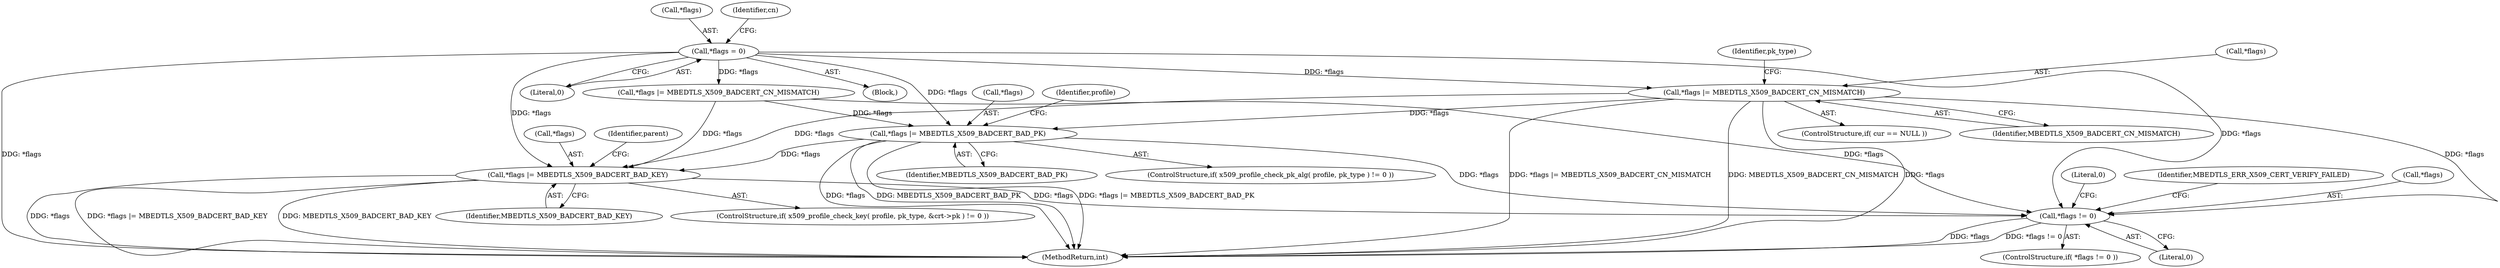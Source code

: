 digraph "0_mbedtls_d15795acd5074e0b44e71f7ede8bdfe1b48591fc@pointer" {
"1000233" [label="(Call,*flags |= MBEDTLS_X509_BADCERT_CN_MISMATCH)"];
"1000137" [label="(Call,*flags = 0)"];
"1000329" [label="(Call,*flags |= MBEDTLS_X509_BADCERT_BAD_PK)"];
"1000343" [label="(Call,*flags |= MBEDTLS_X509_BADCERT_BAD_KEY)"];
"1000466" [label="(Call,*flags != 0)"];
"1000138" [label="(Call,*flags)"];
"1000317" [label="(Identifier,pk_type)"];
"1000465" [label="(ControlStructure,if( *flags != 0 ))"];
"1000229" [label="(ControlStructure,if( cur == NULL ))"];
"1000236" [label="(Identifier,MBEDTLS_X509_BADCERT_CN_MISMATCH)"];
"1000140" [label="(Literal,0)"];
"1000143" [label="(Identifier,cn)"];
"1000473" [label="(Literal,0)"];
"1000330" [label="(Call,*flags)"];
"1000329" [label="(Call,*flags |= MBEDTLS_X509_BADCERT_BAD_PK)"];
"1000471" [label="(Identifier,MBEDTLS_ERR_X509_CERT_VERIFY_FAILED)"];
"1000312" [label="(Call,*flags |= MBEDTLS_X509_BADCERT_CN_MISMATCH)"];
"1000323" [label="(ControlStructure,if( x509_profile_check_pk_alg( profile, pk_type ) != 0 ))"];
"1000466" [label="(Call,*flags != 0)"];
"1000469" [label="(Literal,0)"];
"1000113" [label="(Block,)"];
"1000346" [label="(Identifier,MBEDTLS_X509_BADCERT_BAD_KEY)"];
"1000344" [label="(Call,*flags)"];
"1000349" [label="(Identifier,parent)"];
"1000467" [label="(Call,*flags)"];
"1000233" [label="(Call,*flags |= MBEDTLS_X509_BADCERT_CN_MISMATCH)"];
"1000343" [label="(Call,*flags |= MBEDTLS_X509_BADCERT_BAD_KEY)"];
"1000336" [label="(Identifier,profile)"];
"1000332" [label="(Identifier,MBEDTLS_X509_BADCERT_BAD_PK)"];
"1000137" [label="(Call,*flags = 0)"];
"1000333" [label="(ControlStructure,if( x509_profile_check_key( profile, pk_type, &crt->pk ) != 0 ))"];
"1000474" [label="(MethodReturn,int)"];
"1000234" [label="(Call,*flags)"];
"1000233" -> "1000229"  [label="AST: "];
"1000233" -> "1000236"  [label="CFG: "];
"1000234" -> "1000233"  [label="AST: "];
"1000236" -> "1000233"  [label="AST: "];
"1000317" -> "1000233"  [label="CFG: "];
"1000233" -> "1000474"  [label="DDG: *flags |= MBEDTLS_X509_BADCERT_CN_MISMATCH"];
"1000233" -> "1000474"  [label="DDG: MBEDTLS_X509_BADCERT_CN_MISMATCH"];
"1000233" -> "1000474"  [label="DDG: *flags"];
"1000137" -> "1000233"  [label="DDG: *flags"];
"1000233" -> "1000329"  [label="DDG: *flags"];
"1000233" -> "1000343"  [label="DDG: *flags"];
"1000233" -> "1000466"  [label="DDG: *flags"];
"1000137" -> "1000113"  [label="AST: "];
"1000137" -> "1000140"  [label="CFG: "];
"1000138" -> "1000137"  [label="AST: "];
"1000140" -> "1000137"  [label="AST: "];
"1000143" -> "1000137"  [label="CFG: "];
"1000137" -> "1000474"  [label="DDG: *flags"];
"1000137" -> "1000312"  [label="DDG: *flags"];
"1000137" -> "1000329"  [label="DDG: *flags"];
"1000137" -> "1000343"  [label="DDG: *flags"];
"1000137" -> "1000466"  [label="DDG: *flags"];
"1000329" -> "1000323"  [label="AST: "];
"1000329" -> "1000332"  [label="CFG: "];
"1000330" -> "1000329"  [label="AST: "];
"1000332" -> "1000329"  [label="AST: "];
"1000336" -> "1000329"  [label="CFG: "];
"1000329" -> "1000474"  [label="DDG: MBEDTLS_X509_BADCERT_BAD_PK"];
"1000329" -> "1000474"  [label="DDG: *flags |= MBEDTLS_X509_BADCERT_BAD_PK"];
"1000329" -> "1000474"  [label="DDG: *flags"];
"1000312" -> "1000329"  [label="DDG: *flags"];
"1000329" -> "1000343"  [label="DDG: *flags"];
"1000329" -> "1000466"  [label="DDG: *flags"];
"1000343" -> "1000333"  [label="AST: "];
"1000343" -> "1000346"  [label="CFG: "];
"1000344" -> "1000343"  [label="AST: "];
"1000346" -> "1000343"  [label="AST: "];
"1000349" -> "1000343"  [label="CFG: "];
"1000343" -> "1000474"  [label="DDG: *flags"];
"1000343" -> "1000474"  [label="DDG: *flags |= MBEDTLS_X509_BADCERT_BAD_KEY"];
"1000343" -> "1000474"  [label="DDG: MBEDTLS_X509_BADCERT_BAD_KEY"];
"1000312" -> "1000343"  [label="DDG: *flags"];
"1000343" -> "1000466"  [label="DDG: *flags"];
"1000466" -> "1000465"  [label="AST: "];
"1000466" -> "1000469"  [label="CFG: "];
"1000467" -> "1000466"  [label="AST: "];
"1000469" -> "1000466"  [label="AST: "];
"1000471" -> "1000466"  [label="CFG: "];
"1000473" -> "1000466"  [label="CFG: "];
"1000466" -> "1000474"  [label="DDG: *flags"];
"1000466" -> "1000474"  [label="DDG: *flags != 0"];
"1000312" -> "1000466"  [label="DDG: *flags"];
}
